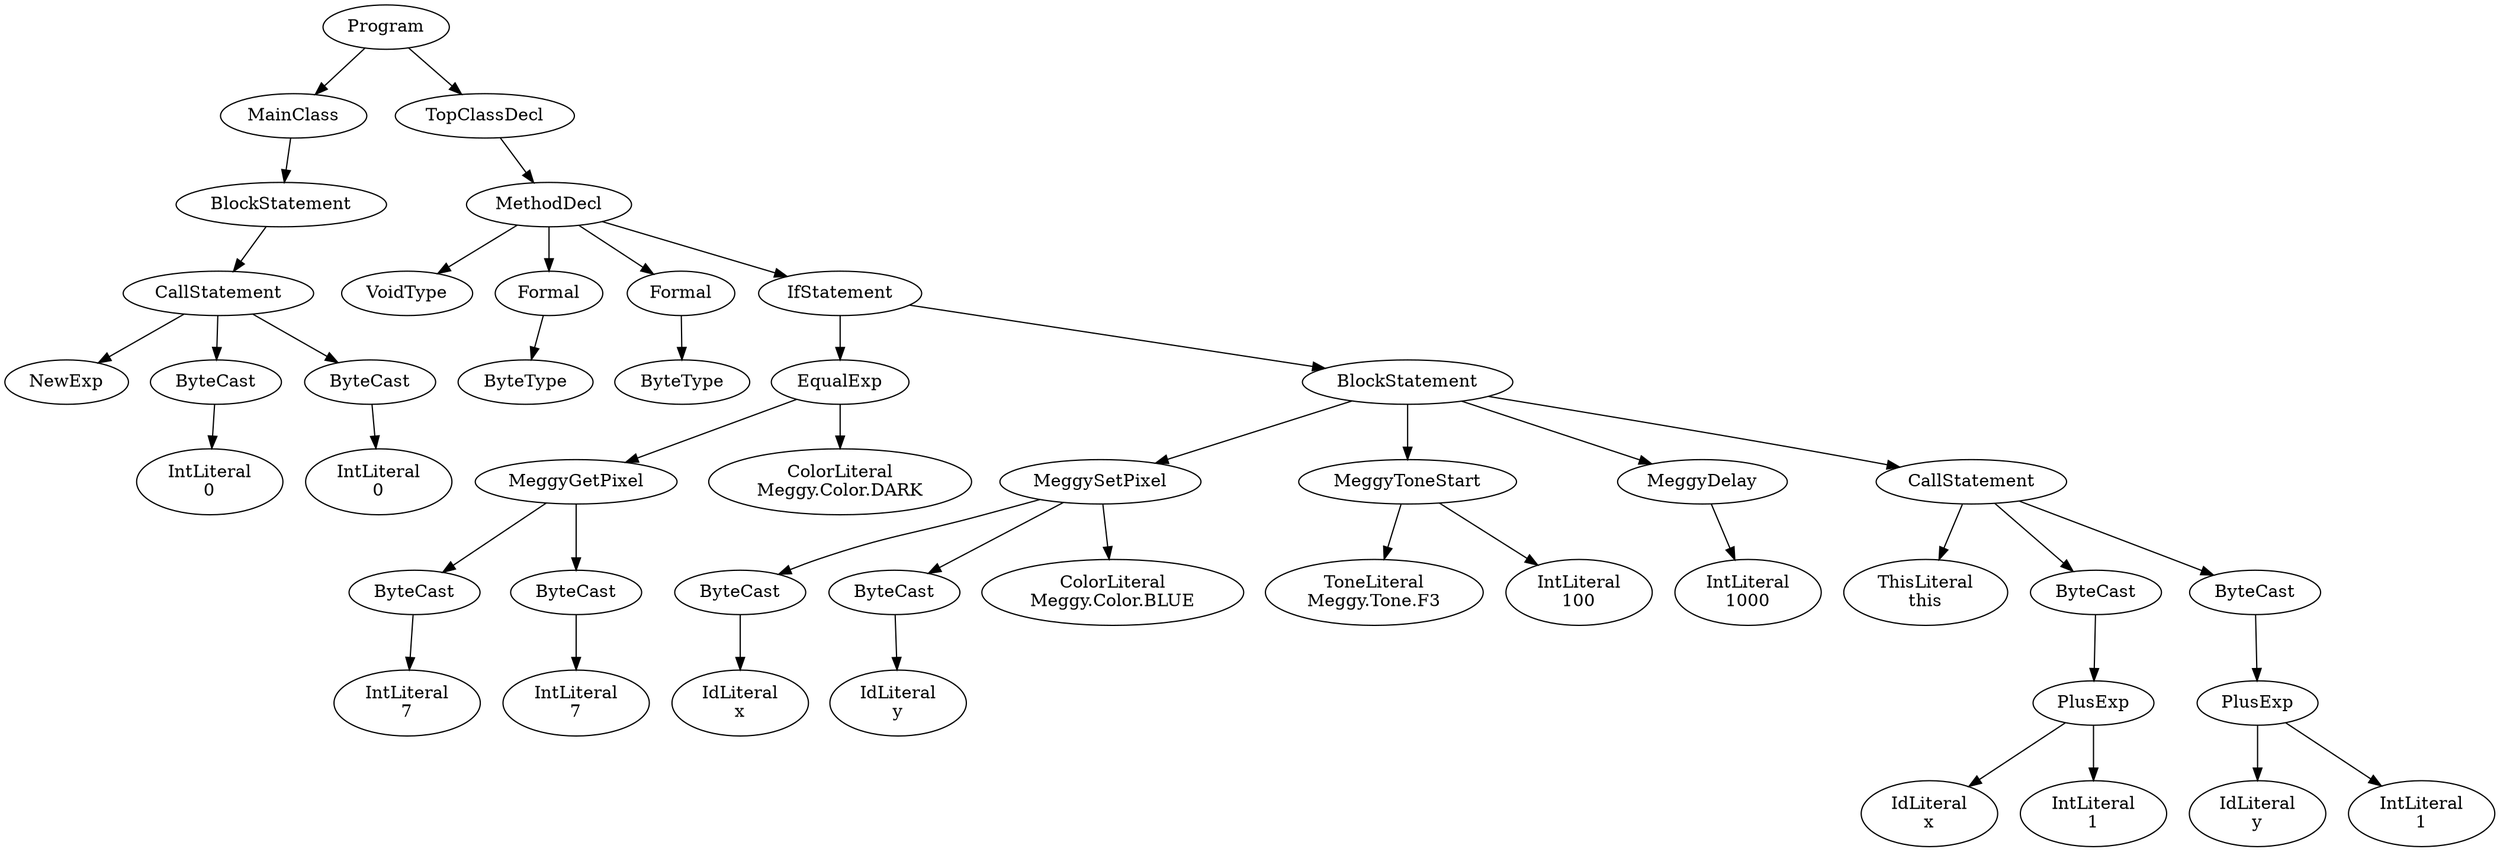 digraph ASTGraph {
0 [ label="Program" ];
1 [ label="MainClass" ];
0 -> 1
2 [ label="BlockStatement" ];
1 -> 2
3 [ label="CallStatement" ];
2 -> 3
4 [ label="NewExp" ];
3 -> 4
5 [ label="ByteCast" ];
3 -> 5
6 [ label="IntLiteral\n0" ];
5 -> 6
7 [ label="ByteCast" ];
3 -> 7
8 [ label="IntLiteral\n0" ];
7 -> 8
9 [ label="TopClassDecl" ];
0 -> 9
10 [ label="MethodDecl" ];
9 -> 10
11 [ label="VoidType" ];
10 -> 11
12 [ label="Formal" ];
10 -> 12
13 [ label="ByteType" ];
12 -> 13
14 [ label="Formal" ];
10 -> 14
15 [ label="ByteType" ];
14 -> 15
16 [ label="IfStatement" ];
10 -> 16
17 [ label="EqualExp" ];
16 -> 17
18 [ label="MeggyGetPixel" ];
17 -> 18
19 [ label="ByteCast" ];
18 -> 19
20 [ label="IntLiteral\n7" ];
19 -> 20
21 [ label="ByteCast" ];
18 -> 21
22 [ label="IntLiteral\n7" ];
21 -> 22
23 [ label="ColorLiteral\nMeggy.Color.DARK" ];
17 -> 23
24 [ label="BlockStatement" ];
16 -> 24
25 [ label="MeggySetPixel" ];
24 -> 25
26 [ label="ByteCast" ];
25 -> 26
27 [ label="IdLiteral\nx" ];
26 -> 27
28 [ label="ByteCast" ];
25 -> 28
29 [ label="IdLiteral\ny" ];
28 -> 29
30 [ label="ColorLiteral\nMeggy.Color.BLUE" ];
25 -> 30
31 [ label="MeggyToneStart" ];
24 -> 31
32 [ label="ToneLiteral\nMeggy.Tone.F3" ];
31 -> 32
33 [ label="IntLiteral\n100" ];
31 -> 33
34 [ label="MeggyDelay" ];
24 -> 34
35 [ label="IntLiteral\n1000" ];
34 -> 35
36 [ label="CallStatement" ];
24 -> 36
37 [ label="ThisLiteral\nthis" ];
36 -> 37
38 [ label="ByteCast" ];
36 -> 38
39 [ label="PlusExp" ];
38 -> 39
40 [ label="IdLiteral\nx" ];
39 -> 40
41 [ label="IntLiteral\n1" ];
39 -> 41
42 [ label="ByteCast" ];
36 -> 42
43 [ label="PlusExp" ];
42 -> 43
44 [ label="IdLiteral\ny" ];
43 -> 44
45 [ label="IntLiteral\n1" ];
43 -> 45
}
